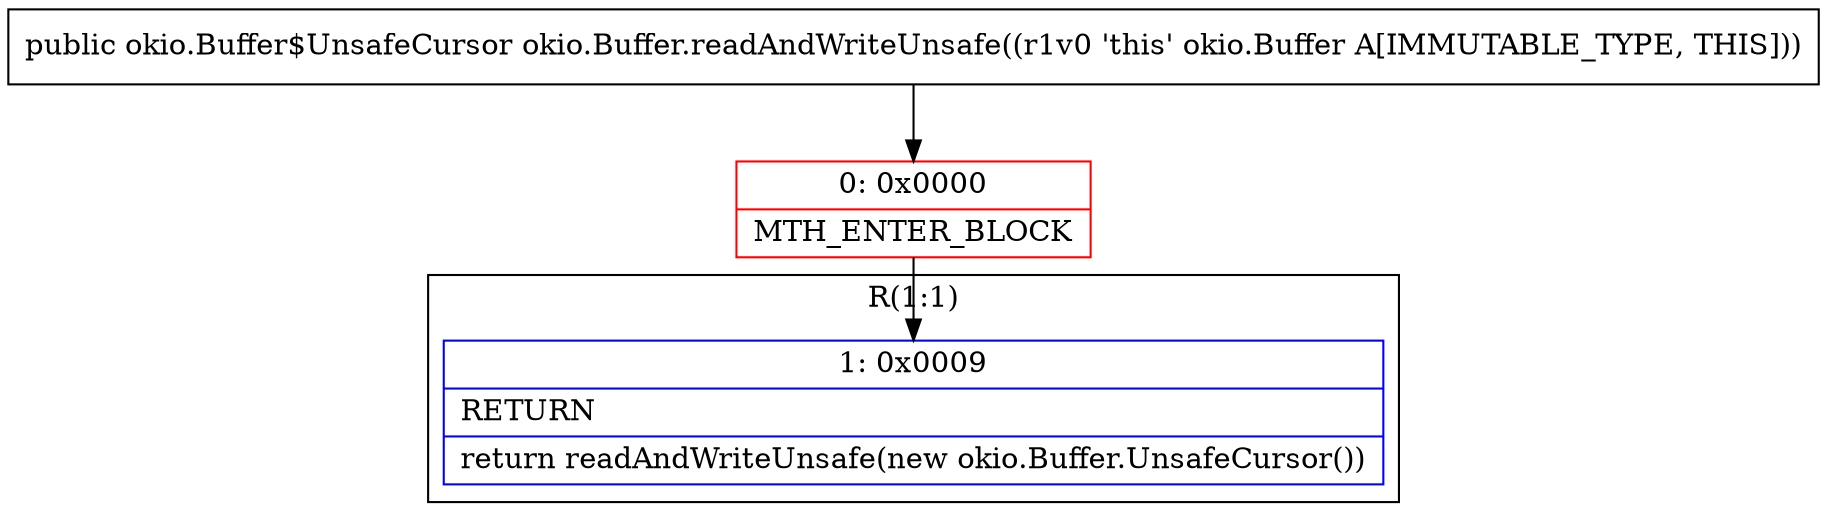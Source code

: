 digraph "CFG forokio.Buffer.readAndWriteUnsafe()Lokio\/Buffer$UnsafeCursor;" {
subgraph cluster_Region_2081557018 {
label = "R(1:1)";
node [shape=record,color=blue];
Node_1 [shape=record,label="{1\:\ 0x0009|RETURN\l|return readAndWriteUnsafe(new okio.Buffer.UnsafeCursor())\l}"];
}
Node_0 [shape=record,color=red,label="{0\:\ 0x0000|MTH_ENTER_BLOCK\l}"];
MethodNode[shape=record,label="{public okio.Buffer$UnsafeCursor okio.Buffer.readAndWriteUnsafe((r1v0 'this' okio.Buffer A[IMMUTABLE_TYPE, THIS])) }"];
MethodNode -> Node_0;
Node_0 -> Node_1;
}

